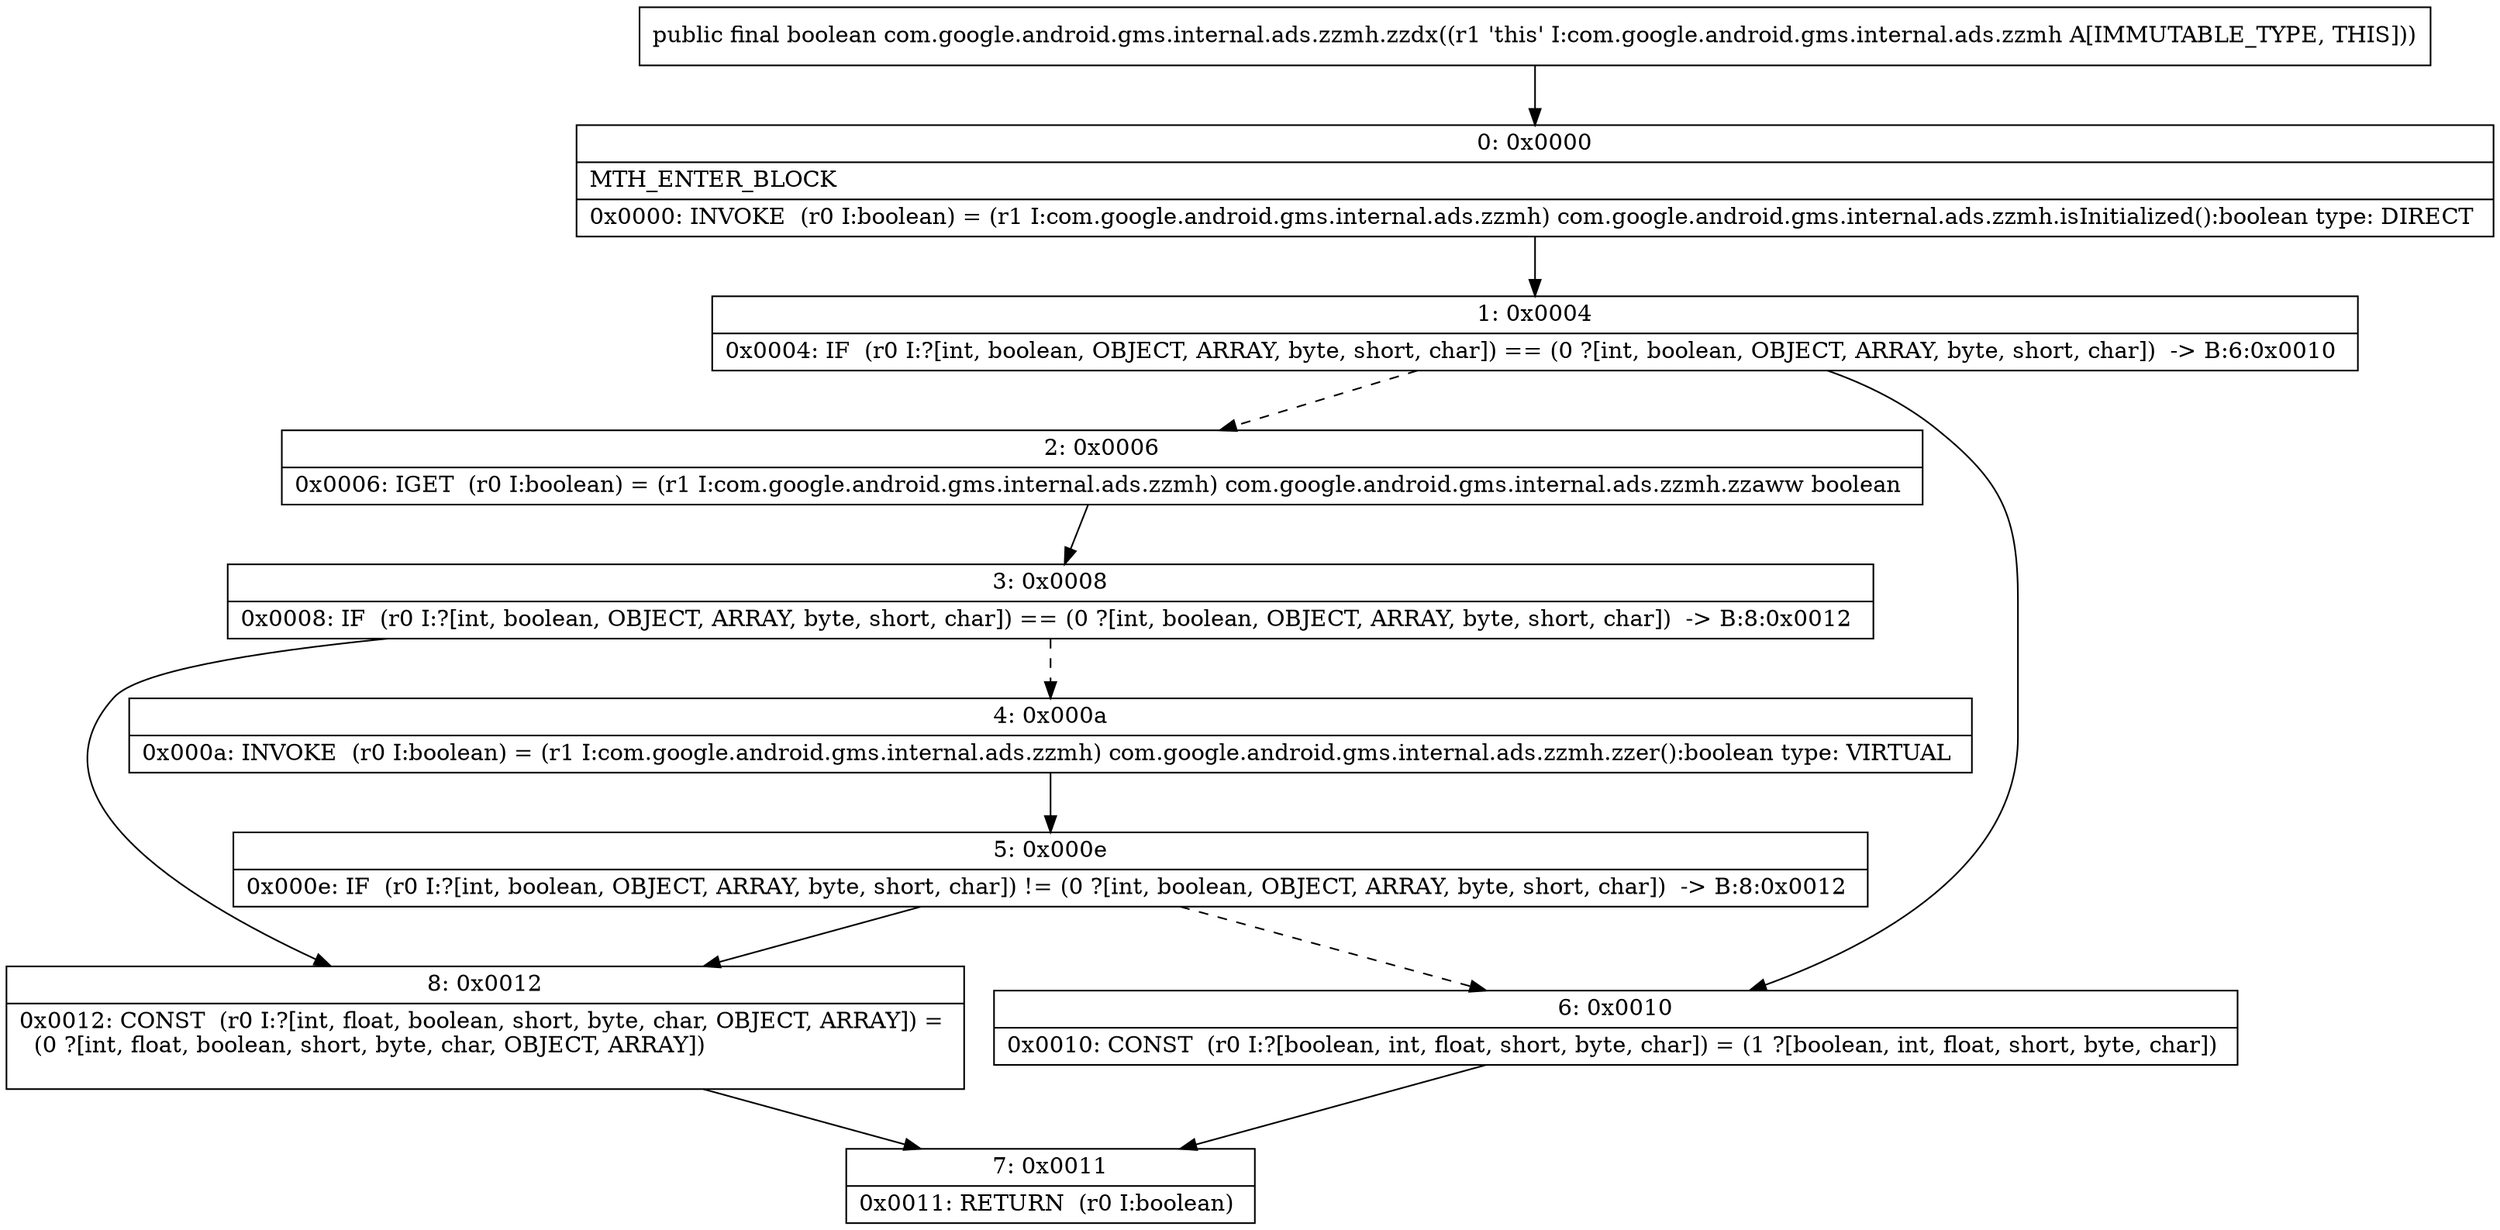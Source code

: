 digraph "CFG forcom.google.android.gms.internal.ads.zzmh.zzdx()Z" {
Node_0 [shape=record,label="{0\:\ 0x0000|MTH_ENTER_BLOCK\l|0x0000: INVOKE  (r0 I:boolean) = (r1 I:com.google.android.gms.internal.ads.zzmh) com.google.android.gms.internal.ads.zzmh.isInitialized():boolean type: DIRECT \l}"];
Node_1 [shape=record,label="{1\:\ 0x0004|0x0004: IF  (r0 I:?[int, boolean, OBJECT, ARRAY, byte, short, char]) == (0 ?[int, boolean, OBJECT, ARRAY, byte, short, char])  \-\> B:6:0x0010 \l}"];
Node_2 [shape=record,label="{2\:\ 0x0006|0x0006: IGET  (r0 I:boolean) = (r1 I:com.google.android.gms.internal.ads.zzmh) com.google.android.gms.internal.ads.zzmh.zzaww boolean \l}"];
Node_3 [shape=record,label="{3\:\ 0x0008|0x0008: IF  (r0 I:?[int, boolean, OBJECT, ARRAY, byte, short, char]) == (0 ?[int, boolean, OBJECT, ARRAY, byte, short, char])  \-\> B:8:0x0012 \l}"];
Node_4 [shape=record,label="{4\:\ 0x000a|0x000a: INVOKE  (r0 I:boolean) = (r1 I:com.google.android.gms.internal.ads.zzmh) com.google.android.gms.internal.ads.zzmh.zzer():boolean type: VIRTUAL \l}"];
Node_5 [shape=record,label="{5\:\ 0x000e|0x000e: IF  (r0 I:?[int, boolean, OBJECT, ARRAY, byte, short, char]) != (0 ?[int, boolean, OBJECT, ARRAY, byte, short, char])  \-\> B:8:0x0012 \l}"];
Node_6 [shape=record,label="{6\:\ 0x0010|0x0010: CONST  (r0 I:?[boolean, int, float, short, byte, char]) = (1 ?[boolean, int, float, short, byte, char]) \l}"];
Node_7 [shape=record,label="{7\:\ 0x0011|0x0011: RETURN  (r0 I:boolean) \l}"];
Node_8 [shape=record,label="{8\:\ 0x0012|0x0012: CONST  (r0 I:?[int, float, boolean, short, byte, char, OBJECT, ARRAY]) = \l  (0 ?[int, float, boolean, short, byte, char, OBJECT, ARRAY])\l \l}"];
MethodNode[shape=record,label="{public final boolean com.google.android.gms.internal.ads.zzmh.zzdx((r1 'this' I:com.google.android.gms.internal.ads.zzmh A[IMMUTABLE_TYPE, THIS])) }"];
MethodNode -> Node_0;
Node_0 -> Node_1;
Node_1 -> Node_2[style=dashed];
Node_1 -> Node_6;
Node_2 -> Node_3;
Node_3 -> Node_4[style=dashed];
Node_3 -> Node_8;
Node_4 -> Node_5;
Node_5 -> Node_6[style=dashed];
Node_5 -> Node_8;
Node_6 -> Node_7;
Node_8 -> Node_7;
}

